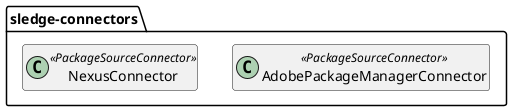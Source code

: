 @startuml

package "sledge-connectors" as connectors {
	class AdobePackageManagerConnector <<PackageSourceConnector>>
	class NexusConnector  <<PackageSourceConnector>>
}

hide members

@enduml